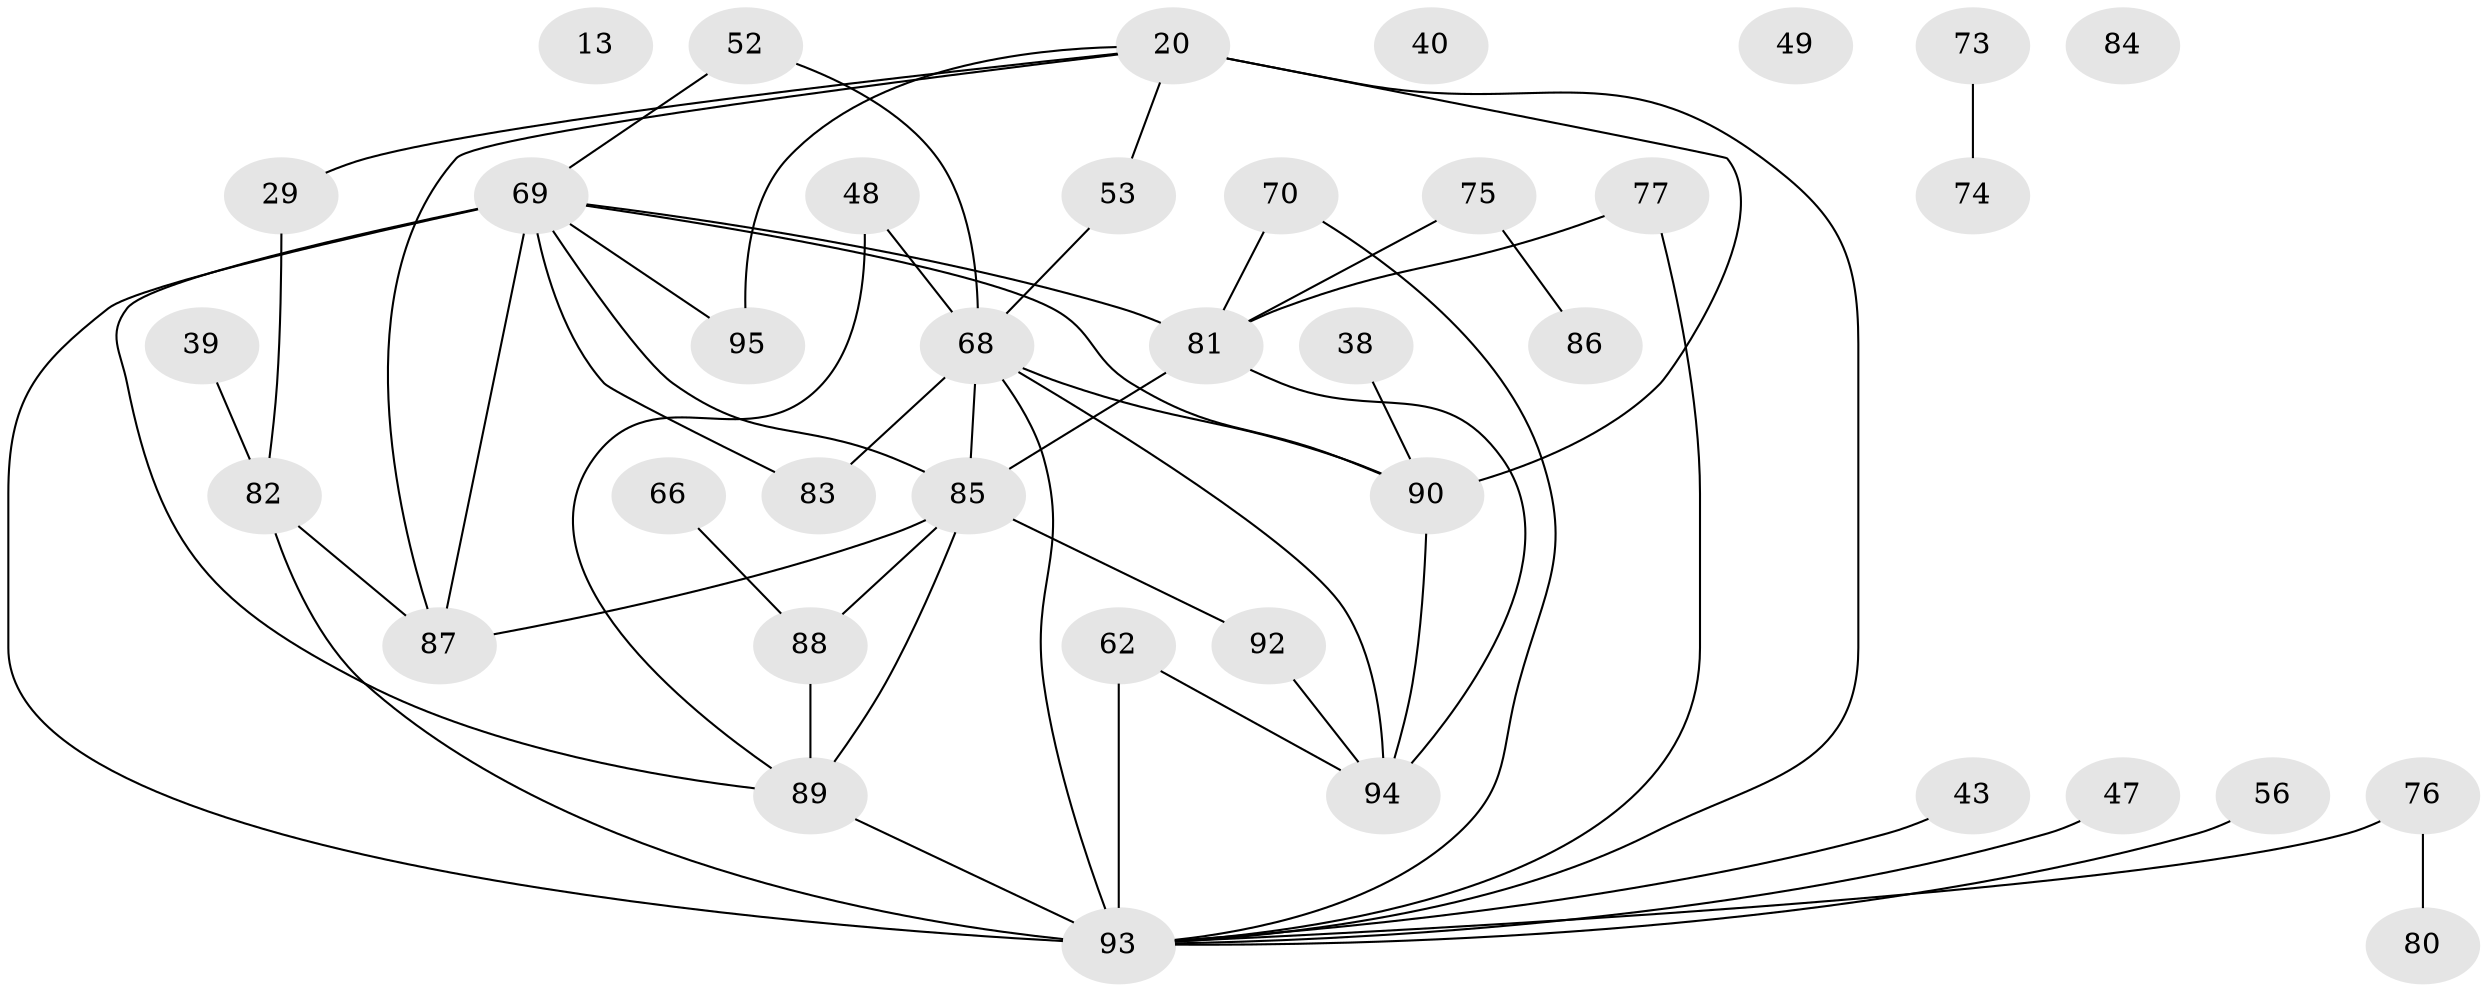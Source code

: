 // original degree distribution, {1: 0.22105263157894736, 4: 0.14736842105263157, 2: 0.2736842105263158, 7: 0.021052631578947368, 3: 0.17894736842105263, 0: 0.031578947368421054, 5: 0.08421052631578947, 6: 0.042105263157894736}
// Generated by graph-tools (version 1.1) at 2025/43/03/04/25 21:43:35]
// undirected, 38 vertices, 54 edges
graph export_dot {
graph [start="1"]
  node [color=gray90,style=filled];
  13;
  20 [super="+9"];
  29 [super="+19"];
  38;
  39;
  40;
  43;
  47;
  48;
  49 [super="+5"];
  52 [super="+36"];
  53;
  56 [super="+18"];
  62 [super="+1"];
  66;
  68 [super="+60+51+57"];
  69 [super="+25+67+21+42"];
  70;
  73;
  74;
  75;
  76;
  77;
  80;
  81 [super="+4+44"];
  82 [super="+31+64"];
  83 [super="+30"];
  84;
  85 [super="+8+72"];
  86;
  87 [super="+16+54"];
  88;
  89 [super="+55"];
  90 [super="+37+34+78"];
  92;
  93 [super="+6+63+65"];
  94 [super="+23+91"];
  95;
  20 -- 53;
  20 -- 95;
  20 -- 87 [weight=2];
  20 -- 93 [weight=3];
  20 -- 90 [weight=2];
  20 -- 29;
  29 -- 82;
  38 -- 90;
  39 -- 82;
  43 -- 93;
  47 -- 93;
  48 -- 89;
  48 -- 68;
  52 -- 69;
  52 -- 68;
  53 -- 68;
  56 -- 93;
  62 -- 93;
  62 -- 94;
  66 -- 88;
  68 -- 90;
  68 -- 93 [weight=2];
  68 -- 83;
  68 -- 85 [weight=2];
  68 -- 94;
  69 -- 83;
  69 -- 81 [weight=3];
  69 -- 93 [weight=4];
  69 -- 87 [weight=4];
  69 -- 95;
  69 -- 89;
  69 -- 90 [weight=2];
  69 -- 85;
  70 -- 81;
  70 -- 93;
  73 -- 74;
  75 -- 86;
  75 -- 81;
  76 -- 80;
  76 -- 93;
  77 -- 81;
  77 -- 93;
  81 -- 85;
  81 -- 94;
  82 -- 87 [weight=2];
  82 -- 93 [weight=2];
  85 -- 88 [weight=2];
  85 -- 87;
  85 -- 92;
  85 -- 89;
  88 -- 89;
  89 -- 93;
  90 -- 94;
  92 -- 94;
}
